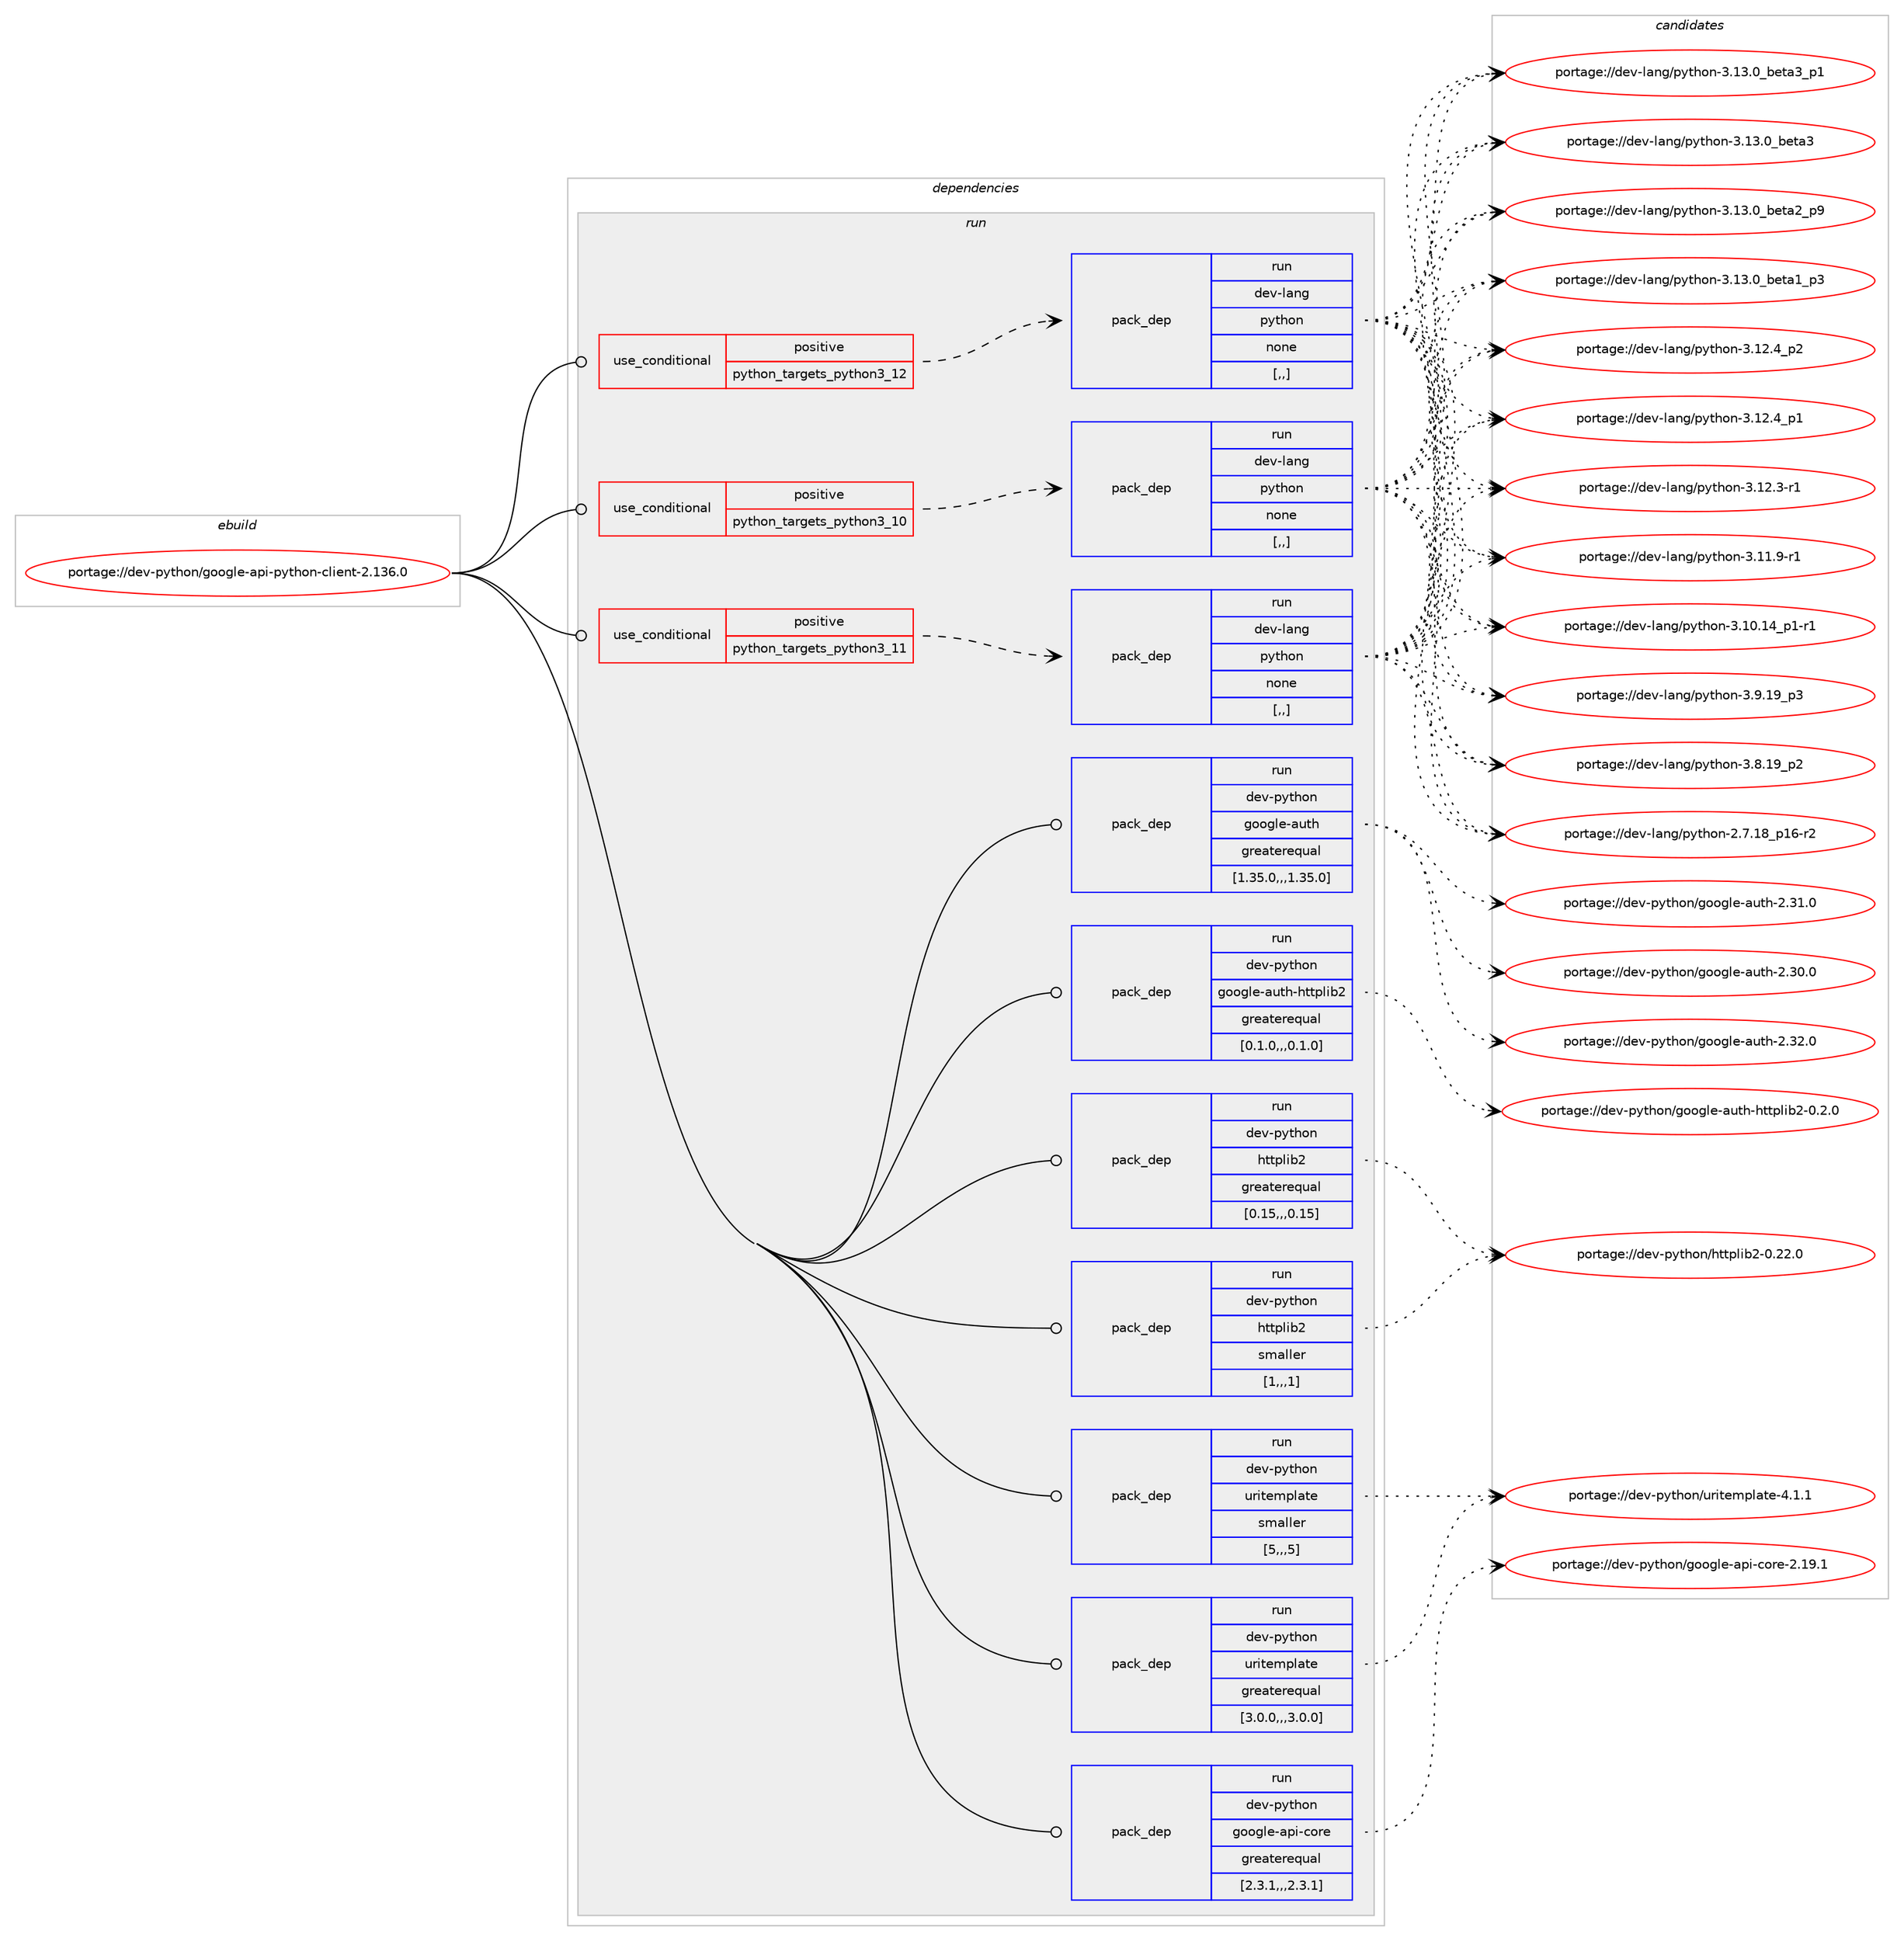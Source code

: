 digraph prolog {

# *************
# Graph options
# *************

newrank=true;
concentrate=true;
compound=true;
graph [rankdir=LR,fontname=Helvetica,fontsize=10,ranksep=1.5];#, ranksep=2.5, nodesep=0.2];
edge  [arrowhead=vee];
node  [fontname=Helvetica,fontsize=10];

# **********
# The ebuild
# **********

subgraph cluster_leftcol {
color=gray;
rank=same;
label=<<i>ebuild</i>>;
id [label="portage://dev-python/google-api-python-client-2.136.0", color=red, width=4, href="../dev-python/google-api-python-client-2.136.0.svg"];
}

# ****************
# The dependencies
# ****************

subgraph cluster_midcol {
color=gray;
label=<<i>dependencies</i>>;
subgraph cluster_compile {
fillcolor="#eeeeee";
style=filled;
label=<<i>compile</i>>;
}
subgraph cluster_compileandrun {
fillcolor="#eeeeee";
style=filled;
label=<<i>compile and run</i>>;
}
subgraph cluster_run {
fillcolor="#eeeeee";
style=filled;
label=<<i>run</i>>;
subgraph cond32707 {
dependency145843 [label=<<TABLE BORDER="0" CELLBORDER="1" CELLSPACING="0" CELLPADDING="4"><TR><TD ROWSPAN="3" CELLPADDING="10">use_conditional</TD></TR><TR><TD>positive</TD></TR><TR><TD>python_targets_python3_10</TD></TR></TABLE>>, shape=none, color=red];
subgraph pack111901 {
dependency145844 [label=<<TABLE BORDER="0" CELLBORDER="1" CELLSPACING="0" CELLPADDING="4" WIDTH="220"><TR><TD ROWSPAN="6" CELLPADDING="30">pack_dep</TD></TR><TR><TD WIDTH="110">run</TD></TR><TR><TD>dev-lang</TD></TR><TR><TD>python</TD></TR><TR><TD>none</TD></TR><TR><TD>[,,]</TD></TR></TABLE>>, shape=none, color=blue];
}
dependency145843:e -> dependency145844:w [weight=20,style="dashed",arrowhead="vee"];
}
id:e -> dependency145843:w [weight=20,style="solid",arrowhead="odot"];
subgraph cond32708 {
dependency145845 [label=<<TABLE BORDER="0" CELLBORDER="1" CELLSPACING="0" CELLPADDING="4"><TR><TD ROWSPAN="3" CELLPADDING="10">use_conditional</TD></TR><TR><TD>positive</TD></TR><TR><TD>python_targets_python3_11</TD></TR></TABLE>>, shape=none, color=red];
subgraph pack111902 {
dependency145846 [label=<<TABLE BORDER="0" CELLBORDER="1" CELLSPACING="0" CELLPADDING="4" WIDTH="220"><TR><TD ROWSPAN="6" CELLPADDING="30">pack_dep</TD></TR><TR><TD WIDTH="110">run</TD></TR><TR><TD>dev-lang</TD></TR><TR><TD>python</TD></TR><TR><TD>none</TD></TR><TR><TD>[,,]</TD></TR></TABLE>>, shape=none, color=blue];
}
dependency145845:e -> dependency145846:w [weight=20,style="dashed",arrowhead="vee"];
}
id:e -> dependency145845:w [weight=20,style="solid",arrowhead="odot"];
subgraph cond32709 {
dependency145847 [label=<<TABLE BORDER="0" CELLBORDER="1" CELLSPACING="0" CELLPADDING="4"><TR><TD ROWSPAN="3" CELLPADDING="10">use_conditional</TD></TR><TR><TD>positive</TD></TR><TR><TD>python_targets_python3_12</TD></TR></TABLE>>, shape=none, color=red];
subgraph pack111903 {
dependency145848 [label=<<TABLE BORDER="0" CELLBORDER="1" CELLSPACING="0" CELLPADDING="4" WIDTH="220"><TR><TD ROWSPAN="6" CELLPADDING="30">pack_dep</TD></TR><TR><TD WIDTH="110">run</TD></TR><TR><TD>dev-lang</TD></TR><TR><TD>python</TD></TR><TR><TD>none</TD></TR><TR><TD>[,,]</TD></TR></TABLE>>, shape=none, color=blue];
}
dependency145847:e -> dependency145848:w [weight=20,style="dashed",arrowhead="vee"];
}
id:e -> dependency145847:w [weight=20,style="solid",arrowhead="odot"];
subgraph pack111904 {
dependency145849 [label=<<TABLE BORDER="0" CELLBORDER="1" CELLSPACING="0" CELLPADDING="4" WIDTH="220"><TR><TD ROWSPAN="6" CELLPADDING="30">pack_dep</TD></TR><TR><TD WIDTH="110">run</TD></TR><TR><TD>dev-python</TD></TR><TR><TD>google-api-core</TD></TR><TR><TD>greaterequal</TD></TR><TR><TD>[2.3.1,,,2.3.1]</TD></TR></TABLE>>, shape=none, color=blue];
}
id:e -> dependency145849:w [weight=20,style="solid",arrowhead="odot"];
subgraph pack111905 {
dependency145850 [label=<<TABLE BORDER="0" CELLBORDER="1" CELLSPACING="0" CELLPADDING="4" WIDTH="220"><TR><TD ROWSPAN="6" CELLPADDING="30">pack_dep</TD></TR><TR><TD WIDTH="110">run</TD></TR><TR><TD>dev-python</TD></TR><TR><TD>google-auth</TD></TR><TR><TD>greaterequal</TD></TR><TR><TD>[1.35.0,,,1.35.0]</TD></TR></TABLE>>, shape=none, color=blue];
}
id:e -> dependency145850:w [weight=20,style="solid",arrowhead="odot"];
subgraph pack111906 {
dependency145851 [label=<<TABLE BORDER="0" CELLBORDER="1" CELLSPACING="0" CELLPADDING="4" WIDTH="220"><TR><TD ROWSPAN="6" CELLPADDING="30">pack_dep</TD></TR><TR><TD WIDTH="110">run</TD></TR><TR><TD>dev-python</TD></TR><TR><TD>google-auth-httplib2</TD></TR><TR><TD>greaterequal</TD></TR><TR><TD>[0.1.0,,,0.1.0]</TD></TR></TABLE>>, shape=none, color=blue];
}
id:e -> dependency145851:w [weight=20,style="solid",arrowhead="odot"];
subgraph pack111907 {
dependency145852 [label=<<TABLE BORDER="0" CELLBORDER="1" CELLSPACING="0" CELLPADDING="4" WIDTH="220"><TR><TD ROWSPAN="6" CELLPADDING="30">pack_dep</TD></TR><TR><TD WIDTH="110">run</TD></TR><TR><TD>dev-python</TD></TR><TR><TD>httplib2</TD></TR><TR><TD>greaterequal</TD></TR><TR><TD>[0.15,,,0.15]</TD></TR></TABLE>>, shape=none, color=blue];
}
id:e -> dependency145852:w [weight=20,style="solid",arrowhead="odot"];
subgraph pack111908 {
dependency145853 [label=<<TABLE BORDER="0" CELLBORDER="1" CELLSPACING="0" CELLPADDING="4" WIDTH="220"><TR><TD ROWSPAN="6" CELLPADDING="30">pack_dep</TD></TR><TR><TD WIDTH="110">run</TD></TR><TR><TD>dev-python</TD></TR><TR><TD>httplib2</TD></TR><TR><TD>smaller</TD></TR><TR><TD>[1,,,1]</TD></TR></TABLE>>, shape=none, color=blue];
}
id:e -> dependency145853:w [weight=20,style="solid",arrowhead="odot"];
subgraph pack111909 {
dependency145854 [label=<<TABLE BORDER="0" CELLBORDER="1" CELLSPACING="0" CELLPADDING="4" WIDTH="220"><TR><TD ROWSPAN="6" CELLPADDING="30">pack_dep</TD></TR><TR><TD WIDTH="110">run</TD></TR><TR><TD>dev-python</TD></TR><TR><TD>uritemplate</TD></TR><TR><TD>greaterequal</TD></TR><TR><TD>[3.0.0,,,3.0.0]</TD></TR></TABLE>>, shape=none, color=blue];
}
id:e -> dependency145854:w [weight=20,style="solid",arrowhead="odot"];
subgraph pack111910 {
dependency145855 [label=<<TABLE BORDER="0" CELLBORDER="1" CELLSPACING="0" CELLPADDING="4" WIDTH="220"><TR><TD ROWSPAN="6" CELLPADDING="30">pack_dep</TD></TR><TR><TD WIDTH="110">run</TD></TR><TR><TD>dev-python</TD></TR><TR><TD>uritemplate</TD></TR><TR><TD>smaller</TD></TR><TR><TD>[5,,,5]</TD></TR></TABLE>>, shape=none, color=blue];
}
id:e -> dependency145855:w [weight=20,style="solid",arrowhead="odot"];
}
}

# **************
# The candidates
# **************

subgraph cluster_choices {
rank=same;
color=gray;
label=<<i>candidates</i>>;

subgraph choice111901 {
color=black;
nodesep=1;
choice10010111845108971101034711212111610411111045514649514648959810111697519511249 [label="portage://dev-lang/python-3.13.0_beta3_p1", color=red, width=4,href="../dev-lang/python-3.13.0_beta3_p1.svg"];
choice1001011184510897110103471121211161041111104551464951464895981011169751 [label="portage://dev-lang/python-3.13.0_beta3", color=red, width=4,href="../dev-lang/python-3.13.0_beta3.svg"];
choice10010111845108971101034711212111610411111045514649514648959810111697509511257 [label="portage://dev-lang/python-3.13.0_beta2_p9", color=red, width=4,href="../dev-lang/python-3.13.0_beta2_p9.svg"];
choice10010111845108971101034711212111610411111045514649514648959810111697499511251 [label="portage://dev-lang/python-3.13.0_beta1_p3", color=red, width=4,href="../dev-lang/python-3.13.0_beta1_p3.svg"];
choice100101118451089711010347112121116104111110455146495046529511250 [label="portage://dev-lang/python-3.12.4_p2", color=red, width=4,href="../dev-lang/python-3.12.4_p2.svg"];
choice100101118451089711010347112121116104111110455146495046529511249 [label="portage://dev-lang/python-3.12.4_p1", color=red, width=4,href="../dev-lang/python-3.12.4_p1.svg"];
choice100101118451089711010347112121116104111110455146495046514511449 [label="portage://dev-lang/python-3.12.3-r1", color=red, width=4,href="../dev-lang/python-3.12.3-r1.svg"];
choice100101118451089711010347112121116104111110455146494946574511449 [label="portage://dev-lang/python-3.11.9-r1", color=red, width=4,href="../dev-lang/python-3.11.9-r1.svg"];
choice100101118451089711010347112121116104111110455146494846495295112494511449 [label="portage://dev-lang/python-3.10.14_p1-r1", color=red, width=4,href="../dev-lang/python-3.10.14_p1-r1.svg"];
choice100101118451089711010347112121116104111110455146574649579511251 [label="portage://dev-lang/python-3.9.19_p3", color=red, width=4,href="../dev-lang/python-3.9.19_p3.svg"];
choice100101118451089711010347112121116104111110455146564649579511250 [label="portage://dev-lang/python-3.8.19_p2", color=red, width=4,href="../dev-lang/python-3.8.19_p2.svg"];
choice100101118451089711010347112121116104111110455046554649569511249544511450 [label="portage://dev-lang/python-2.7.18_p16-r2", color=red, width=4,href="../dev-lang/python-2.7.18_p16-r2.svg"];
dependency145844:e -> choice10010111845108971101034711212111610411111045514649514648959810111697519511249:w [style=dotted,weight="100"];
dependency145844:e -> choice1001011184510897110103471121211161041111104551464951464895981011169751:w [style=dotted,weight="100"];
dependency145844:e -> choice10010111845108971101034711212111610411111045514649514648959810111697509511257:w [style=dotted,weight="100"];
dependency145844:e -> choice10010111845108971101034711212111610411111045514649514648959810111697499511251:w [style=dotted,weight="100"];
dependency145844:e -> choice100101118451089711010347112121116104111110455146495046529511250:w [style=dotted,weight="100"];
dependency145844:e -> choice100101118451089711010347112121116104111110455146495046529511249:w [style=dotted,weight="100"];
dependency145844:e -> choice100101118451089711010347112121116104111110455146495046514511449:w [style=dotted,weight="100"];
dependency145844:e -> choice100101118451089711010347112121116104111110455146494946574511449:w [style=dotted,weight="100"];
dependency145844:e -> choice100101118451089711010347112121116104111110455146494846495295112494511449:w [style=dotted,weight="100"];
dependency145844:e -> choice100101118451089711010347112121116104111110455146574649579511251:w [style=dotted,weight="100"];
dependency145844:e -> choice100101118451089711010347112121116104111110455146564649579511250:w [style=dotted,weight="100"];
dependency145844:e -> choice100101118451089711010347112121116104111110455046554649569511249544511450:w [style=dotted,weight="100"];
}
subgraph choice111902 {
color=black;
nodesep=1;
choice10010111845108971101034711212111610411111045514649514648959810111697519511249 [label="portage://dev-lang/python-3.13.0_beta3_p1", color=red, width=4,href="../dev-lang/python-3.13.0_beta3_p1.svg"];
choice1001011184510897110103471121211161041111104551464951464895981011169751 [label="portage://dev-lang/python-3.13.0_beta3", color=red, width=4,href="../dev-lang/python-3.13.0_beta3.svg"];
choice10010111845108971101034711212111610411111045514649514648959810111697509511257 [label="portage://dev-lang/python-3.13.0_beta2_p9", color=red, width=4,href="../dev-lang/python-3.13.0_beta2_p9.svg"];
choice10010111845108971101034711212111610411111045514649514648959810111697499511251 [label="portage://dev-lang/python-3.13.0_beta1_p3", color=red, width=4,href="../dev-lang/python-3.13.0_beta1_p3.svg"];
choice100101118451089711010347112121116104111110455146495046529511250 [label="portage://dev-lang/python-3.12.4_p2", color=red, width=4,href="../dev-lang/python-3.12.4_p2.svg"];
choice100101118451089711010347112121116104111110455146495046529511249 [label="portage://dev-lang/python-3.12.4_p1", color=red, width=4,href="../dev-lang/python-3.12.4_p1.svg"];
choice100101118451089711010347112121116104111110455146495046514511449 [label="portage://dev-lang/python-3.12.3-r1", color=red, width=4,href="../dev-lang/python-3.12.3-r1.svg"];
choice100101118451089711010347112121116104111110455146494946574511449 [label="portage://dev-lang/python-3.11.9-r1", color=red, width=4,href="../dev-lang/python-3.11.9-r1.svg"];
choice100101118451089711010347112121116104111110455146494846495295112494511449 [label="portage://dev-lang/python-3.10.14_p1-r1", color=red, width=4,href="../dev-lang/python-3.10.14_p1-r1.svg"];
choice100101118451089711010347112121116104111110455146574649579511251 [label="portage://dev-lang/python-3.9.19_p3", color=red, width=4,href="../dev-lang/python-3.9.19_p3.svg"];
choice100101118451089711010347112121116104111110455146564649579511250 [label="portage://dev-lang/python-3.8.19_p2", color=red, width=4,href="../dev-lang/python-3.8.19_p2.svg"];
choice100101118451089711010347112121116104111110455046554649569511249544511450 [label="portage://dev-lang/python-2.7.18_p16-r2", color=red, width=4,href="../dev-lang/python-2.7.18_p16-r2.svg"];
dependency145846:e -> choice10010111845108971101034711212111610411111045514649514648959810111697519511249:w [style=dotted,weight="100"];
dependency145846:e -> choice1001011184510897110103471121211161041111104551464951464895981011169751:w [style=dotted,weight="100"];
dependency145846:e -> choice10010111845108971101034711212111610411111045514649514648959810111697509511257:w [style=dotted,weight="100"];
dependency145846:e -> choice10010111845108971101034711212111610411111045514649514648959810111697499511251:w [style=dotted,weight="100"];
dependency145846:e -> choice100101118451089711010347112121116104111110455146495046529511250:w [style=dotted,weight="100"];
dependency145846:e -> choice100101118451089711010347112121116104111110455146495046529511249:w [style=dotted,weight="100"];
dependency145846:e -> choice100101118451089711010347112121116104111110455146495046514511449:w [style=dotted,weight="100"];
dependency145846:e -> choice100101118451089711010347112121116104111110455146494946574511449:w [style=dotted,weight="100"];
dependency145846:e -> choice100101118451089711010347112121116104111110455146494846495295112494511449:w [style=dotted,weight="100"];
dependency145846:e -> choice100101118451089711010347112121116104111110455146574649579511251:w [style=dotted,weight="100"];
dependency145846:e -> choice100101118451089711010347112121116104111110455146564649579511250:w [style=dotted,weight="100"];
dependency145846:e -> choice100101118451089711010347112121116104111110455046554649569511249544511450:w [style=dotted,weight="100"];
}
subgraph choice111903 {
color=black;
nodesep=1;
choice10010111845108971101034711212111610411111045514649514648959810111697519511249 [label="portage://dev-lang/python-3.13.0_beta3_p1", color=red, width=4,href="../dev-lang/python-3.13.0_beta3_p1.svg"];
choice1001011184510897110103471121211161041111104551464951464895981011169751 [label="portage://dev-lang/python-3.13.0_beta3", color=red, width=4,href="../dev-lang/python-3.13.0_beta3.svg"];
choice10010111845108971101034711212111610411111045514649514648959810111697509511257 [label="portage://dev-lang/python-3.13.0_beta2_p9", color=red, width=4,href="../dev-lang/python-3.13.0_beta2_p9.svg"];
choice10010111845108971101034711212111610411111045514649514648959810111697499511251 [label="portage://dev-lang/python-3.13.0_beta1_p3", color=red, width=4,href="../dev-lang/python-3.13.0_beta1_p3.svg"];
choice100101118451089711010347112121116104111110455146495046529511250 [label="portage://dev-lang/python-3.12.4_p2", color=red, width=4,href="../dev-lang/python-3.12.4_p2.svg"];
choice100101118451089711010347112121116104111110455146495046529511249 [label="portage://dev-lang/python-3.12.4_p1", color=red, width=4,href="../dev-lang/python-3.12.4_p1.svg"];
choice100101118451089711010347112121116104111110455146495046514511449 [label="portage://dev-lang/python-3.12.3-r1", color=red, width=4,href="../dev-lang/python-3.12.3-r1.svg"];
choice100101118451089711010347112121116104111110455146494946574511449 [label="portage://dev-lang/python-3.11.9-r1", color=red, width=4,href="../dev-lang/python-3.11.9-r1.svg"];
choice100101118451089711010347112121116104111110455146494846495295112494511449 [label="portage://dev-lang/python-3.10.14_p1-r1", color=red, width=4,href="../dev-lang/python-3.10.14_p1-r1.svg"];
choice100101118451089711010347112121116104111110455146574649579511251 [label="portage://dev-lang/python-3.9.19_p3", color=red, width=4,href="../dev-lang/python-3.9.19_p3.svg"];
choice100101118451089711010347112121116104111110455146564649579511250 [label="portage://dev-lang/python-3.8.19_p2", color=red, width=4,href="../dev-lang/python-3.8.19_p2.svg"];
choice100101118451089711010347112121116104111110455046554649569511249544511450 [label="portage://dev-lang/python-2.7.18_p16-r2", color=red, width=4,href="../dev-lang/python-2.7.18_p16-r2.svg"];
dependency145848:e -> choice10010111845108971101034711212111610411111045514649514648959810111697519511249:w [style=dotted,weight="100"];
dependency145848:e -> choice1001011184510897110103471121211161041111104551464951464895981011169751:w [style=dotted,weight="100"];
dependency145848:e -> choice10010111845108971101034711212111610411111045514649514648959810111697509511257:w [style=dotted,weight="100"];
dependency145848:e -> choice10010111845108971101034711212111610411111045514649514648959810111697499511251:w [style=dotted,weight="100"];
dependency145848:e -> choice100101118451089711010347112121116104111110455146495046529511250:w [style=dotted,weight="100"];
dependency145848:e -> choice100101118451089711010347112121116104111110455146495046529511249:w [style=dotted,weight="100"];
dependency145848:e -> choice100101118451089711010347112121116104111110455146495046514511449:w [style=dotted,weight="100"];
dependency145848:e -> choice100101118451089711010347112121116104111110455146494946574511449:w [style=dotted,weight="100"];
dependency145848:e -> choice100101118451089711010347112121116104111110455146494846495295112494511449:w [style=dotted,weight="100"];
dependency145848:e -> choice100101118451089711010347112121116104111110455146574649579511251:w [style=dotted,weight="100"];
dependency145848:e -> choice100101118451089711010347112121116104111110455146564649579511250:w [style=dotted,weight="100"];
dependency145848:e -> choice100101118451089711010347112121116104111110455046554649569511249544511450:w [style=dotted,weight="100"];
}
subgraph choice111904 {
color=black;
nodesep=1;
choice10010111845112121116104111110471031111111031081014597112105459911111410145504649574649 [label="portage://dev-python/google-api-core-2.19.1", color=red, width=4,href="../dev-python/google-api-core-2.19.1.svg"];
dependency145849:e -> choice10010111845112121116104111110471031111111031081014597112105459911111410145504649574649:w [style=dotted,weight="100"];
}
subgraph choice111905 {
color=black;
nodesep=1;
choice1001011184511212111610411111047103111111103108101459711711610445504651504648 [label="portage://dev-python/google-auth-2.32.0", color=red, width=4,href="../dev-python/google-auth-2.32.0.svg"];
choice1001011184511212111610411111047103111111103108101459711711610445504651494648 [label="portage://dev-python/google-auth-2.31.0", color=red, width=4,href="../dev-python/google-auth-2.31.0.svg"];
choice1001011184511212111610411111047103111111103108101459711711610445504651484648 [label="portage://dev-python/google-auth-2.30.0", color=red, width=4,href="../dev-python/google-auth-2.30.0.svg"];
dependency145850:e -> choice1001011184511212111610411111047103111111103108101459711711610445504651504648:w [style=dotted,weight="100"];
dependency145850:e -> choice1001011184511212111610411111047103111111103108101459711711610445504651494648:w [style=dotted,weight="100"];
dependency145850:e -> choice1001011184511212111610411111047103111111103108101459711711610445504651484648:w [style=dotted,weight="100"];
}
subgraph choice111906 {
color=black;
nodesep=1;
choice10010111845112121116104111110471031111111031081014597117116104451041161161121081059850454846504648 [label="portage://dev-python/google-auth-httplib2-0.2.0", color=red, width=4,href="../dev-python/google-auth-httplib2-0.2.0.svg"];
dependency145851:e -> choice10010111845112121116104111110471031111111031081014597117116104451041161161121081059850454846504648:w [style=dotted,weight="100"];
}
subgraph choice111907 {
color=black;
nodesep=1;
choice1001011184511212111610411111047104116116112108105985045484650504648 [label="portage://dev-python/httplib2-0.22.0", color=red, width=4,href="../dev-python/httplib2-0.22.0.svg"];
dependency145852:e -> choice1001011184511212111610411111047104116116112108105985045484650504648:w [style=dotted,weight="100"];
}
subgraph choice111908 {
color=black;
nodesep=1;
choice1001011184511212111610411111047104116116112108105985045484650504648 [label="portage://dev-python/httplib2-0.22.0", color=red, width=4,href="../dev-python/httplib2-0.22.0.svg"];
dependency145853:e -> choice1001011184511212111610411111047104116116112108105985045484650504648:w [style=dotted,weight="100"];
}
subgraph choice111909 {
color=black;
nodesep=1;
choice100101118451121211161041111104711711410511610110911210897116101455246494649 [label="portage://dev-python/uritemplate-4.1.1", color=red, width=4,href="../dev-python/uritemplate-4.1.1.svg"];
dependency145854:e -> choice100101118451121211161041111104711711410511610110911210897116101455246494649:w [style=dotted,weight="100"];
}
subgraph choice111910 {
color=black;
nodesep=1;
choice100101118451121211161041111104711711410511610110911210897116101455246494649 [label="portage://dev-python/uritemplate-4.1.1", color=red, width=4,href="../dev-python/uritemplate-4.1.1.svg"];
dependency145855:e -> choice100101118451121211161041111104711711410511610110911210897116101455246494649:w [style=dotted,weight="100"];
}
}

}
